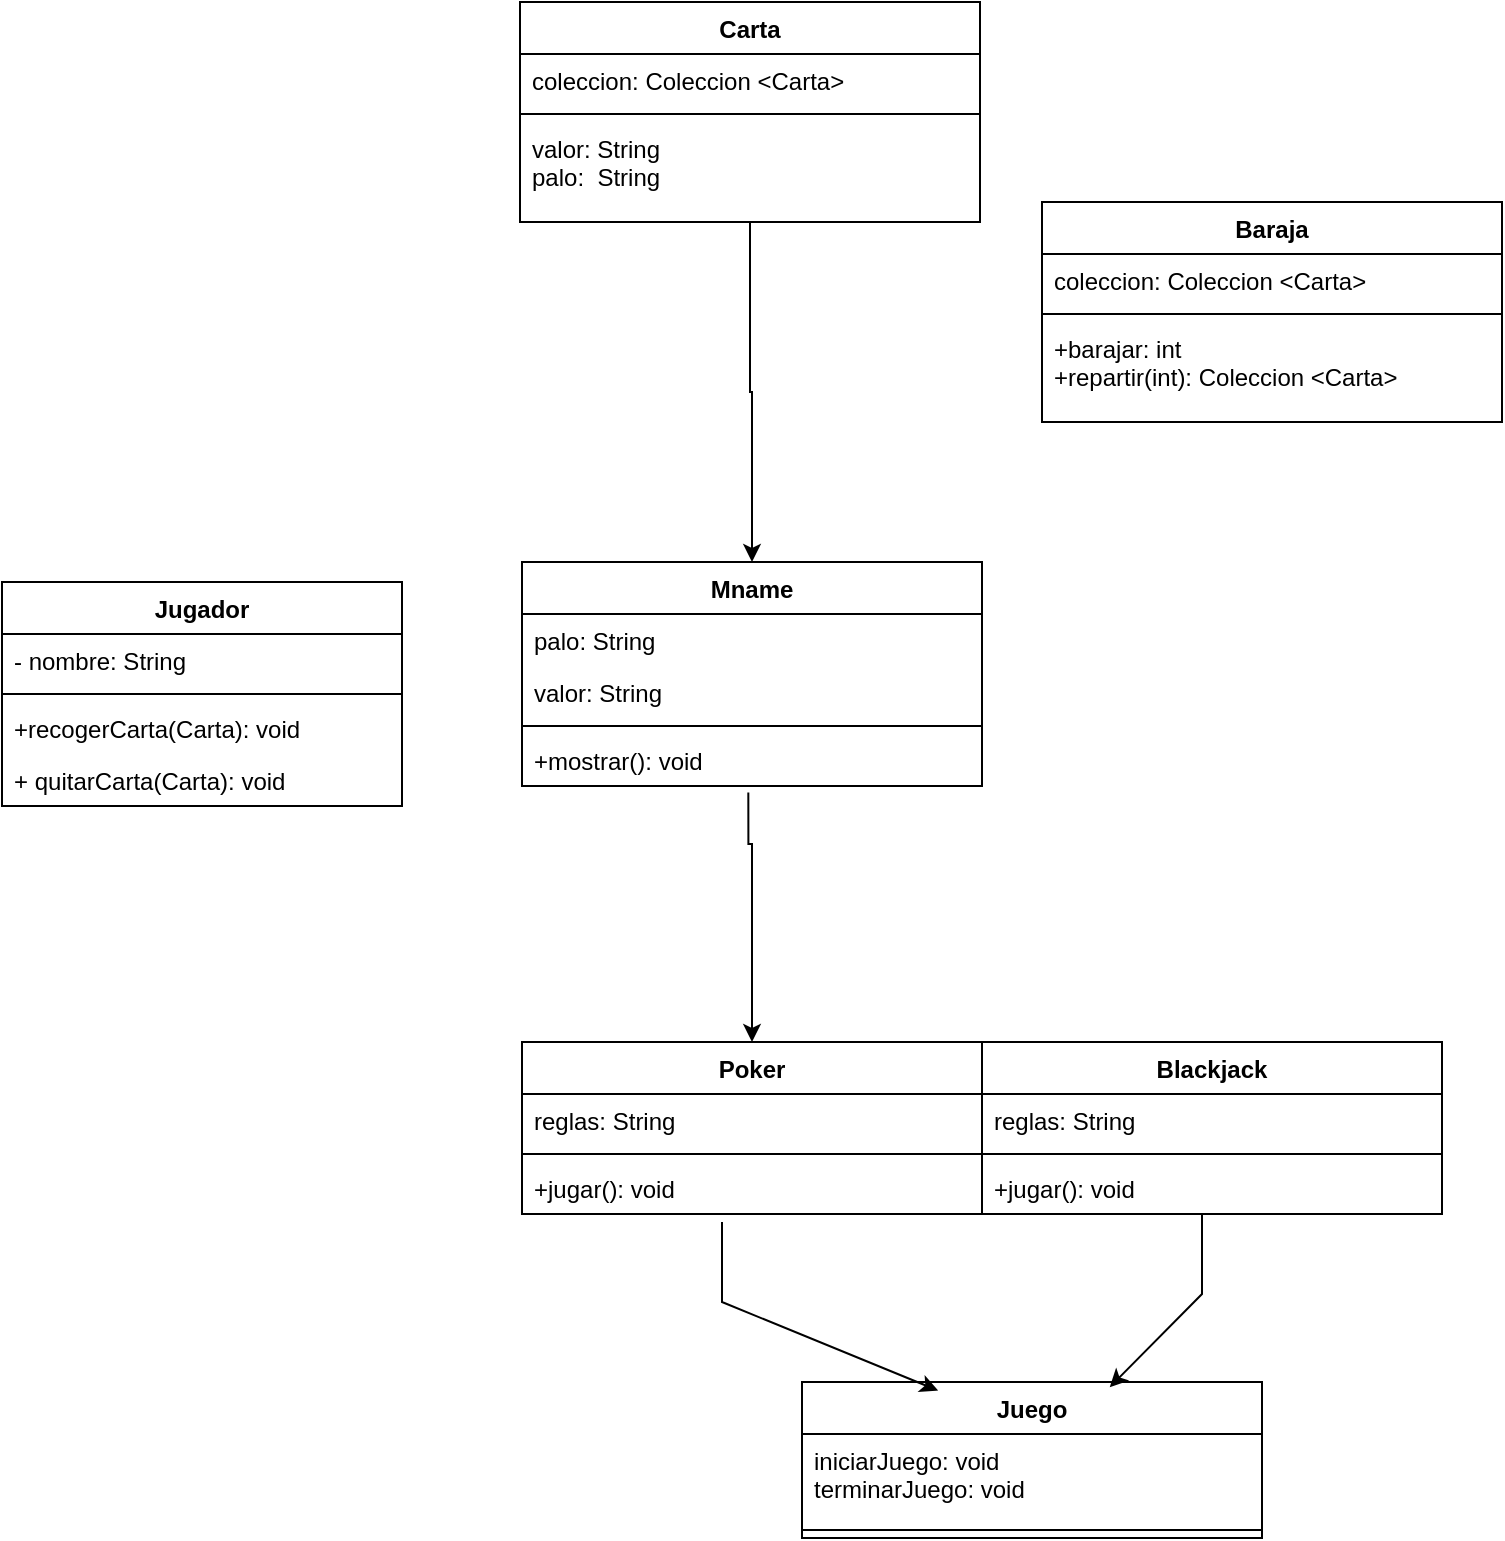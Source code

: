 <mxfile version="26.0.16">
  <diagram name="Página-1" id="1sTRYYgIjtnhhmSdObvM">
    <mxGraphModel dx="768" dy="863" grid="1" gridSize="10" guides="1" tooltips="1" connect="1" arrows="1" fold="1" page="1" pageScale="1" pageWidth="827" pageHeight="1169" math="0" shadow="0">
      <root>
        <mxCell id="0" />
        <mxCell id="1" parent="0" />
        <mxCell id="6_1M1wy337pFZwj4fq5--44" value="Poker" style="swimlane;fontStyle=1;align=center;verticalAlign=top;childLayout=stackLayout;horizontal=1;startSize=26;horizontalStack=0;resizeParent=1;resizeParentMax=0;resizeLast=0;collapsible=1;marginBottom=0;whiteSpace=wrap;html=1;" vertex="1" parent="1">
          <mxGeometry x="300" y="670" width="230" height="86" as="geometry" />
        </mxCell>
        <mxCell id="6_1M1wy337pFZwj4fq5--45" value="reglas: String&amp;nbsp;" style="text;strokeColor=none;fillColor=none;align=left;verticalAlign=top;spacingLeft=4;spacingRight=4;overflow=hidden;rotatable=0;points=[[0,0.5],[1,0.5]];portConstraint=eastwest;whiteSpace=wrap;html=1;" vertex="1" parent="6_1M1wy337pFZwj4fq5--44">
          <mxGeometry y="26" width="230" height="26" as="geometry" />
        </mxCell>
        <mxCell id="6_1M1wy337pFZwj4fq5--47" value="" style="line;strokeWidth=1;fillColor=none;align=left;verticalAlign=middle;spacingTop=-1;spacingLeft=3;spacingRight=3;rotatable=0;labelPosition=right;points=[];portConstraint=eastwest;strokeColor=inherit;" vertex="1" parent="6_1M1wy337pFZwj4fq5--44">
          <mxGeometry y="52" width="230" height="8" as="geometry" />
        </mxCell>
        <mxCell id="6_1M1wy337pFZwj4fq5--48" value="+jugar(): void" style="text;strokeColor=none;fillColor=none;align=left;verticalAlign=top;spacingLeft=4;spacingRight=4;overflow=hidden;rotatable=0;points=[[0,0.5],[1,0.5]];portConstraint=eastwest;whiteSpace=wrap;html=1;" vertex="1" parent="6_1M1wy337pFZwj4fq5--44">
          <mxGeometry y="60" width="230" height="26" as="geometry" />
        </mxCell>
        <mxCell id="6_1M1wy337pFZwj4fq5--56" style="edgeStyle=orthogonalEdgeStyle;rounded=0;orthogonalLoop=1;jettySize=auto;html=1;exitX=0.5;exitY=1;exitDx=0;exitDy=0;entryX=0.5;entryY=0;entryDx=0;entryDy=0;" edge="1" parent="1" source="6_1M1wy337pFZwj4fq5--25" target="6_1M1wy337pFZwj4fq5--36">
          <mxGeometry relative="1" as="geometry" />
        </mxCell>
        <mxCell id="6_1M1wy337pFZwj4fq5--25" value="Carta" style="swimlane;fontStyle=1;align=center;verticalAlign=top;childLayout=stackLayout;horizontal=1;startSize=26;horizontalStack=0;resizeParent=1;resizeParentMax=0;resizeLast=0;collapsible=1;marginBottom=0;whiteSpace=wrap;html=1;" vertex="1" parent="1">
          <mxGeometry x="299" y="150" width="230" height="110" as="geometry" />
        </mxCell>
        <mxCell id="6_1M1wy337pFZwj4fq5--26" value="coleccion: Coleccion &amp;lt;Carta&amp;gt;" style="text;strokeColor=none;fillColor=none;align=left;verticalAlign=top;spacingLeft=4;spacingRight=4;overflow=hidden;rotatable=0;points=[[0,0.5],[1,0.5]];portConstraint=eastwest;whiteSpace=wrap;html=1;" vertex="1" parent="6_1M1wy337pFZwj4fq5--25">
          <mxGeometry y="26" width="230" height="26" as="geometry" />
        </mxCell>
        <mxCell id="6_1M1wy337pFZwj4fq5--29" value="" style="line;strokeWidth=1;fillColor=none;align=left;verticalAlign=middle;spacingTop=-1;spacingLeft=3;spacingRight=3;rotatable=0;labelPosition=right;points=[];portConstraint=eastwest;strokeColor=inherit;" vertex="1" parent="6_1M1wy337pFZwj4fq5--25">
          <mxGeometry y="52" width="230" height="8" as="geometry" />
        </mxCell>
        <mxCell id="6_1M1wy337pFZwj4fq5--31" value="valor: String&lt;div&gt;palo:&amp;nbsp; String&lt;/div&gt;" style="text;strokeColor=none;fillColor=none;align=left;verticalAlign=top;spacingLeft=4;spacingRight=4;overflow=hidden;rotatable=0;points=[[0,0.5],[1,0.5]];portConstraint=eastwest;whiteSpace=wrap;html=1;" vertex="1" parent="6_1M1wy337pFZwj4fq5--25">
          <mxGeometry y="60" width="230" height="50" as="geometry" />
        </mxCell>
        <mxCell id="6_1M1wy337pFZwj4fq5--36" value="Mname" style="swimlane;fontStyle=1;align=center;verticalAlign=top;childLayout=stackLayout;horizontal=1;startSize=26;horizontalStack=0;resizeParent=1;resizeParentMax=0;resizeLast=0;collapsible=1;marginBottom=0;whiteSpace=wrap;html=1;" vertex="1" parent="1">
          <mxGeometry x="300" y="430" width="230" height="112" as="geometry" />
        </mxCell>
        <mxCell id="6_1M1wy337pFZwj4fq5--37" value="palo: String" style="text;strokeColor=none;fillColor=none;align=left;verticalAlign=top;spacingLeft=4;spacingRight=4;overflow=hidden;rotatable=0;points=[[0,0.5],[1,0.5]];portConstraint=eastwest;whiteSpace=wrap;html=1;" vertex="1" parent="6_1M1wy337pFZwj4fq5--36">
          <mxGeometry y="26" width="230" height="26" as="geometry" />
        </mxCell>
        <mxCell id="6_1M1wy337pFZwj4fq5--38" value="valor: String" style="text;strokeColor=none;fillColor=none;align=left;verticalAlign=top;spacingLeft=4;spacingRight=4;overflow=hidden;rotatable=0;points=[[0,0.5],[1,0.5]];portConstraint=eastwest;whiteSpace=wrap;html=1;" vertex="1" parent="6_1M1wy337pFZwj4fq5--36">
          <mxGeometry y="52" width="230" height="26" as="geometry" />
        </mxCell>
        <mxCell id="6_1M1wy337pFZwj4fq5--39" value="" style="line;strokeWidth=1;fillColor=none;align=left;verticalAlign=middle;spacingTop=-1;spacingLeft=3;spacingRight=3;rotatable=0;labelPosition=right;points=[];portConstraint=eastwest;strokeColor=inherit;" vertex="1" parent="6_1M1wy337pFZwj4fq5--36">
          <mxGeometry y="78" width="230" height="8" as="geometry" />
        </mxCell>
        <mxCell id="6_1M1wy337pFZwj4fq5--40" value="+mostrar(): void" style="text;strokeColor=none;fillColor=none;align=left;verticalAlign=top;spacingLeft=4;spacingRight=4;overflow=hidden;rotatable=0;points=[[0,0.5],[1,0.5]];portConstraint=eastwest;whiteSpace=wrap;html=1;" vertex="1" parent="6_1M1wy337pFZwj4fq5--36">
          <mxGeometry y="86" width="230" height="26" as="geometry" />
        </mxCell>
        <mxCell id="6_1M1wy337pFZwj4fq5--52" style="edgeStyle=orthogonalEdgeStyle;rounded=0;orthogonalLoop=1;jettySize=auto;html=1;entryX=0.5;entryY=0;entryDx=0;entryDy=0;exitX=0.492;exitY=1.127;exitDx=0;exitDy=0;exitPerimeter=0;" edge="1" parent="1" source="6_1M1wy337pFZwj4fq5--40" target="6_1M1wy337pFZwj4fq5--44">
          <mxGeometry relative="1" as="geometry">
            <mxPoint x="412.93" y="570.99" as="sourcePoint" />
            <Array as="points">
              <mxPoint x="413" y="571" />
              <mxPoint x="415" y="571" />
            </Array>
          </mxGeometry>
        </mxCell>
        <mxCell id="6_1M1wy337pFZwj4fq5--59" value="Blackjack" style="swimlane;fontStyle=1;align=center;verticalAlign=top;childLayout=stackLayout;horizontal=1;startSize=26;horizontalStack=0;resizeParent=1;resizeParentMax=0;resizeLast=0;collapsible=1;marginBottom=0;whiteSpace=wrap;html=1;" vertex="1" parent="1">
          <mxGeometry x="530" y="670" width="230" height="86" as="geometry" />
        </mxCell>
        <mxCell id="6_1M1wy337pFZwj4fq5--60" value="reglas: String" style="text;strokeColor=none;fillColor=none;align=left;verticalAlign=top;spacingLeft=4;spacingRight=4;overflow=hidden;rotatable=0;points=[[0,0.5],[1,0.5]];portConstraint=eastwest;whiteSpace=wrap;html=1;" vertex="1" parent="6_1M1wy337pFZwj4fq5--59">
          <mxGeometry y="26" width="230" height="26" as="geometry" />
        </mxCell>
        <mxCell id="6_1M1wy337pFZwj4fq5--62" value="" style="line;strokeWidth=1;fillColor=none;align=left;verticalAlign=middle;spacingTop=-1;spacingLeft=3;spacingRight=3;rotatable=0;labelPosition=right;points=[];portConstraint=eastwest;strokeColor=inherit;" vertex="1" parent="6_1M1wy337pFZwj4fq5--59">
          <mxGeometry y="52" width="230" height="8" as="geometry" />
        </mxCell>
        <mxCell id="6_1M1wy337pFZwj4fq5--63" value="+jugar(): void" style="text;strokeColor=none;fillColor=none;align=left;verticalAlign=top;spacingLeft=4;spacingRight=4;overflow=hidden;rotatable=0;points=[[0,0.5],[1,0.5]];portConstraint=eastwest;whiteSpace=wrap;html=1;" vertex="1" parent="6_1M1wy337pFZwj4fq5--59">
          <mxGeometry y="60" width="230" height="26" as="geometry" />
        </mxCell>
        <mxCell id="6_1M1wy337pFZwj4fq5--64" value="Baraja" style="swimlane;fontStyle=1;align=center;verticalAlign=top;childLayout=stackLayout;horizontal=1;startSize=26;horizontalStack=0;resizeParent=1;resizeParentMax=0;resizeLast=0;collapsible=1;marginBottom=0;whiteSpace=wrap;html=1;" vertex="1" parent="1">
          <mxGeometry x="560" y="250" width="230" height="110" as="geometry" />
        </mxCell>
        <mxCell id="6_1M1wy337pFZwj4fq5--65" value="coleccion: Coleccion &amp;lt;Carta&amp;gt;" style="text;strokeColor=none;fillColor=none;align=left;verticalAlign=top;spacingLeft=4;spacingRight=4;overflow=hidden;rotatable=0;points=[[0,0.5],[1,0.5]];portConstraint=eastwest;whiteSpace=wrap;html=1;" vertex="1" parent="6_1M1wy337pFZwj4fq5--64">
          <mxGeometry y="26" width="230" height="26" as="geometry" />
        </mxCell>
        <mxCell id="6_1M1wy337pFZwj4fq5--66" value="" style="line;strokeWidth=1;fillColor=none;align=left;verticalAlign=middle;spacingTop=-1;spacingLeft=3;spacingRight=3;rotatable=0;labelPosition=right;points=[];portConstraint=eastwest;strokeColor=inherit;" vertex="1" parent="6_1M1wy337pFZwj4fq5--64">
          <mxGeometry y="52" width="230" height="8" as="geometry" />
        </mxCell>
        <mxCell id="6_1M1wy337pFZwj4fq5--67" value="+barajar: int&lt;div&gt;+repartir(int): Coleccion &amp;lt;Carta&amp;gt;&lt;/div&gt;" style="text;strokeColor=none;fillColor=none;align=left;verticalAlign=top;spacingLeft=4;spacingRight=4;overflow=hidden;rotatable=0;points=[[0,0.5],[1,0.5]];portConstraint=eastwest;whiteSpace=wrap;html=1;" vertex="1" parent="6_1M1wy337pFZwj4fq5--64">
          <mxGeometry y="60" width="230" height="50" as="geometry" />
        </mxCell>
        <mxCell id="6_1M1wy337pFZwj4fq5--68" value="Juego" style="swimlane;fontStyle=1;align=center;verticalAlign=top;childLayout=stackLayout;horizontal=1;startSize=26;horizontalStack=0;resizeParent=1;resizeParentMax=0;resizeLast=0;collapsible=1;marginBottom=0;whiteSpace=wrap;html=1;" vertex="1" parent="1">
          <mxGeometry x="440" y="840" width="230" height="78" as="geometry" />
        </mxCell>
        <mxCell id="6_1M1wy337pFZwj4fq5--69" value="iniciarJuego: void&lt;div&gt;terminarJuego: void&lt;/div&gt;" style="text;strokeColor=none;fillColor=none;align=left;verticalAlign=top;spacingLeft=4;spacingRight=4;overflow=hidden;rotatable=0;points=[[0,0.5],[1,0.5]];portConstraint=eastwest;whiteSpace=wrap;html=1;" vertex="1" parent="6_1M1wy337pFZwj4fq5--68">
          <mxGeometry y="26" width="230" height="44" as="geometry" />
        </mxCell>
        <mxCell id="6_1M1wy337pFZwj4fq5--70" value="" style="line;strokeWidth=1;fillColor=none;align=left;verticalAlign=middle;spacingTop=-1;spacingLeft=3;spacingRight=3;rotatable=0;labelPosition=right;points=[];portConstraint=eastwest;strokeColor=inherit;" vertex="1" parent="6_1M1wy337pFZwj4fq5--68">
          <mxGeometry y="70" width="230" height="8" as="geometry" />
        </mxCell>
        <mxCell id="6_1M1wy337pFZwj4fq5--72" value="" style="endArrow=classic;html=1;rounded=0;entryX=0.296;entryY=0.055;entryDx=0;entryDy=0;entryPerimeter=0;" edge="1" parent="1" target="6_1M1wy337pFZwj4fq5--68">
          <mxGeometry width="50" height="50" relative="1" as="geometry">
            <mxPoint x="400" y="760" as="sourcePoint" />
            <mxPoint x="560" y="710" as="targetPoint" />
            <Array as="points">
              <mxPoint x="400" y="800" />
            </Array>
          </mxGeometry>
        </mxCell>
        <mxCell id="6_1M1wy337pFZwj4fq5--73" value="" style="endArrow=classic;html=1;rounded=0;entryX=0.669;entryY=0.033;entryDx=0;entryDy=0;entryPerimeter=0;" edge="1" parent="1" target="6_1M1wy337pFZwj4fq5--68">
          <mxGeometry width="50" height="50" relative="1" as="geometry">
            <mxPoint x="640" y="756" as="sourcePoint" />
            <mxPoint x="748" y="840" as="targetPoint" />
            <Array as="points">
              <mxPoint x="640" y="796" />
            </Array>
          </mxGeometry>
        </mxCell>
        <mxCell id="6_1M1wy337pFZwj4fq5--74" value="Jugador" style="swimlane;fontStyle=1;align=center;verticalAlign=top;childLayout=stackLayout;horizontal=1;startSize=26;horizontalStack=0;resizeParent=1;resizeParentMax=0;resizeLast=0;collapsible=1;marginBottom=0;whiteSpace=wrap;html=1;" vertex="1" parent="1">
          <mxGeometry x="40" y="440" width="200" height="112" as="geometry" />
        </mxCell>
        <mxCell id="6_1M1wy337pFZwj4fq5--75" value="- nombre: String" style="text;strokeColor=none;fillColor=none;align=left;verticalAlign=top;spacingLeft=4;spacingRight=4;overflow=hidden;rotatable=0;points=[[0,0.5],[1,0.5]];portConstraint=eastwest;whiteSpace=wrap;html=1;" vertex="1" parent="6_1M1wy337pFZwj4fq5--74">
          <mxGeometry y="26" width="200" height="26" as="geometry" />
        </mxCell>
        <mxCell id="6_1M1wy337pFZwj4fq5--77" value="" style="line;strokeWidth=1;fillColor=none;align=left;verticalAlign=middle;spacingTop=-1;spacingLeft=3;spacingRight=3;rotatable=0;labelPosition=right;points=[];portConstraint=eastwest;strokeColor=inherit;" vertex="1" parent="6_1M1wy337pFZwj4fq5--74">
          <mxGeometry y="52" width="200" height="8" as="geometry" />
        </mxCell>
        <mxCell id="6_1M1wy337pFZwj4fq5--78" value="+recogerCarta(Carta): void" style="text;strokeColor=none;fillColor=none;align=left;verticalAlign=top;spacingLeft=4;spacingRight=4;overflow=hidden;rotatable=0;points=[[0,0.5],[1,0.5]];portConstraint=eastwest;whiteSpace=wrap;html=1;" vertex="1" parent="6_1M1wy337pFZwj4fq5--74">
          <mxGeometry y="60" width="200" height="26" as="geometry" />
        </mxCell>
        <mxCell id="6_1M1wy337pFZwj4fq5--79" value="+ quitarCarta(Carta): void" style="text;strokeColor=none;fillColor=none;align=left;verticalAlign=top;spacingLeft=4;spacingRight=4;overflow=hidden;rotatable=0;points=[[0,0.5],[1,0.5]];portConstraint=eastwest;whiteSpace=wrap;html=1;" vertex="1" parent="6_1M1wy337pFZwj4fq5--74">
          <mxGeometry y="86" width="200" height="26" as="geometry" />
        </mxCell>
      </root>
    </mxGraphModel>
  </diagram>
</mxfile>
